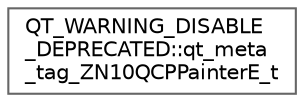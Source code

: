digraph "Graficzna hierarchia klas"
{
 // LATEX_PDF_SIZE
  bgcolor="transparent";
  edge [fontname=Helvetica,fontsize=10,labelfontname=Helvetica,labelfontsize=10];
  node [fontname=Helvetica,fontsize=10,shape=box,height=0.2,width=0.4];
  rankdir="LR";
  Node0 [id="Node000000",label="QT_WARNING_DISABLE\l_DEPRECATED::qt_meta\l_tag_ZN10QCPPainterE_t",height=0.2,width=0.4,color="grey40", fillcolor="white", style="filled",URL="$d0/d20/structQT__WARNING__DISABLE__DEPRECATED_1_1qt__meta__tag__ZN10QCPPainterE__t.html",tooltip=" "];
}
